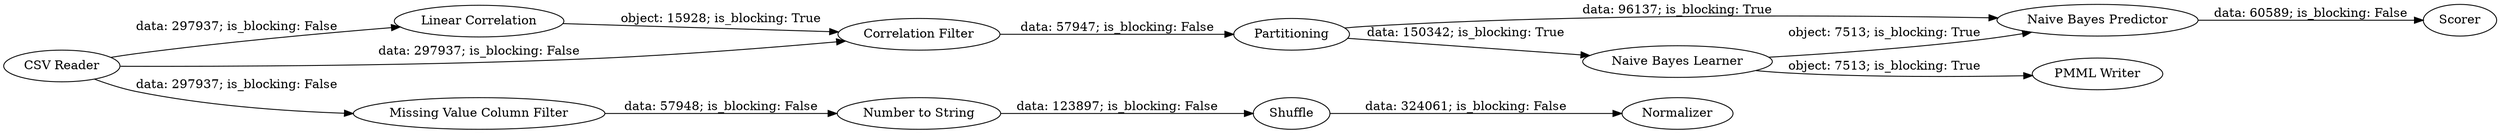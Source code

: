 digraph {
	"8085586134515342289_18" [label="Linear Correlation"]
	"8085586134515342289_17" [label="Correlation Filter"]
	"8085586134515342289_1" [label="CSV Reader"]
	"8085586134515342289_10" [label="Number to String"]
	"8085586134515342289_4" [label=Shuffle]
	"8085586134515342289_5" [label=Normalizer]
	"8085586134515342289_21" [label="Naive Bayes Learner"]
	"8085586134515342289_2" [label="Missing Value Column Filter"]
	"8085586134515342289_22" [label="Naive Bayes Predictor"]
	"8085586134515342289_25" [label="PMML Writer"]
	"8085586134515342289_19" [label=Partitioning]
	"8085586134515342289_23" [label=Scorer]
	"8085586134515342289_2" -> "8085586134515342289_10" [label="data: 57948; is_blocking: False"]
	"8085586134515342289_1" -> "8085586134515342289_18" [label="data: 297937; is_blocking: False"]
	"8085586134515342289_18" -> "8085586134515342289_17" [label="object: 15928; is_blocking: True"]
	"8085586134515342289_19" -> "8085586134515342289_22" [label="data: 96137; is_blocking: True"]
	"8085586134515342289_22" -> "8085586134515342289_23" [label="data: 60589; is_blocking: False"]
	"8085586134515342289_21" -> "8085586134515342289_22" [label="object: 7513; is_blocking: True"]
	"8085586134515342289_10" -> "8085586134515342289_4" [label="data: 123897; is_blocking: False"]
	"8085586134515342289_19" -> "8085586134515342289_21" [label="data: 150342; is_blocking: True"]
	"8085586134515342289_1" -> "8085586134515342289_2" [label="data: 297937; is_blocking: False"]
	"8085586134515342289_1" -> "8085586134515342289_17" [label="data: 297937; is_blocking: False"]
	"8085586134515342289_4" -> "8085586134515342289_5" [label="data: 324061; is_blocking: False"]
	"8085586134515342289_17" -> "8085586134515342289_19" [label="data: 57947; is_blocking: False"]
	"8085586134515342289_21" -> "8085586134515342289_25" [label="object: 7513; is_blocking: True"]
	rankdir=LR
}
